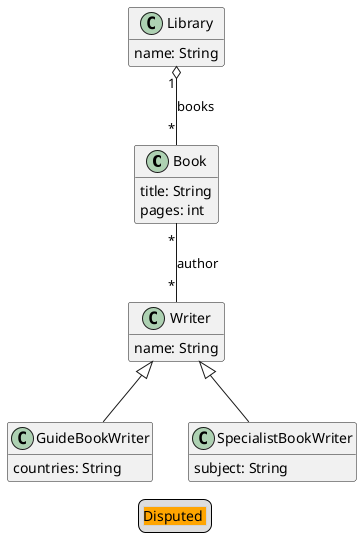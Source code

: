 @startuml
hide empty members

' qualified name: "library"


class Book {
  title: String
  pages: int
}

class GuideBookWriter extends Writer {
  countries: String
}

class Library {
  name: String
}

class SpecialistBookWriter extends Writer {
  subject: String
}

class Writer {
  name: String
}



' relations:

Book "*" -- "*" Writer: author

Library "1" o-- "*" Book: books



legend
  <#LightGray,#LightGray>| <#Orange>Disputed |
end legend
@enduml
